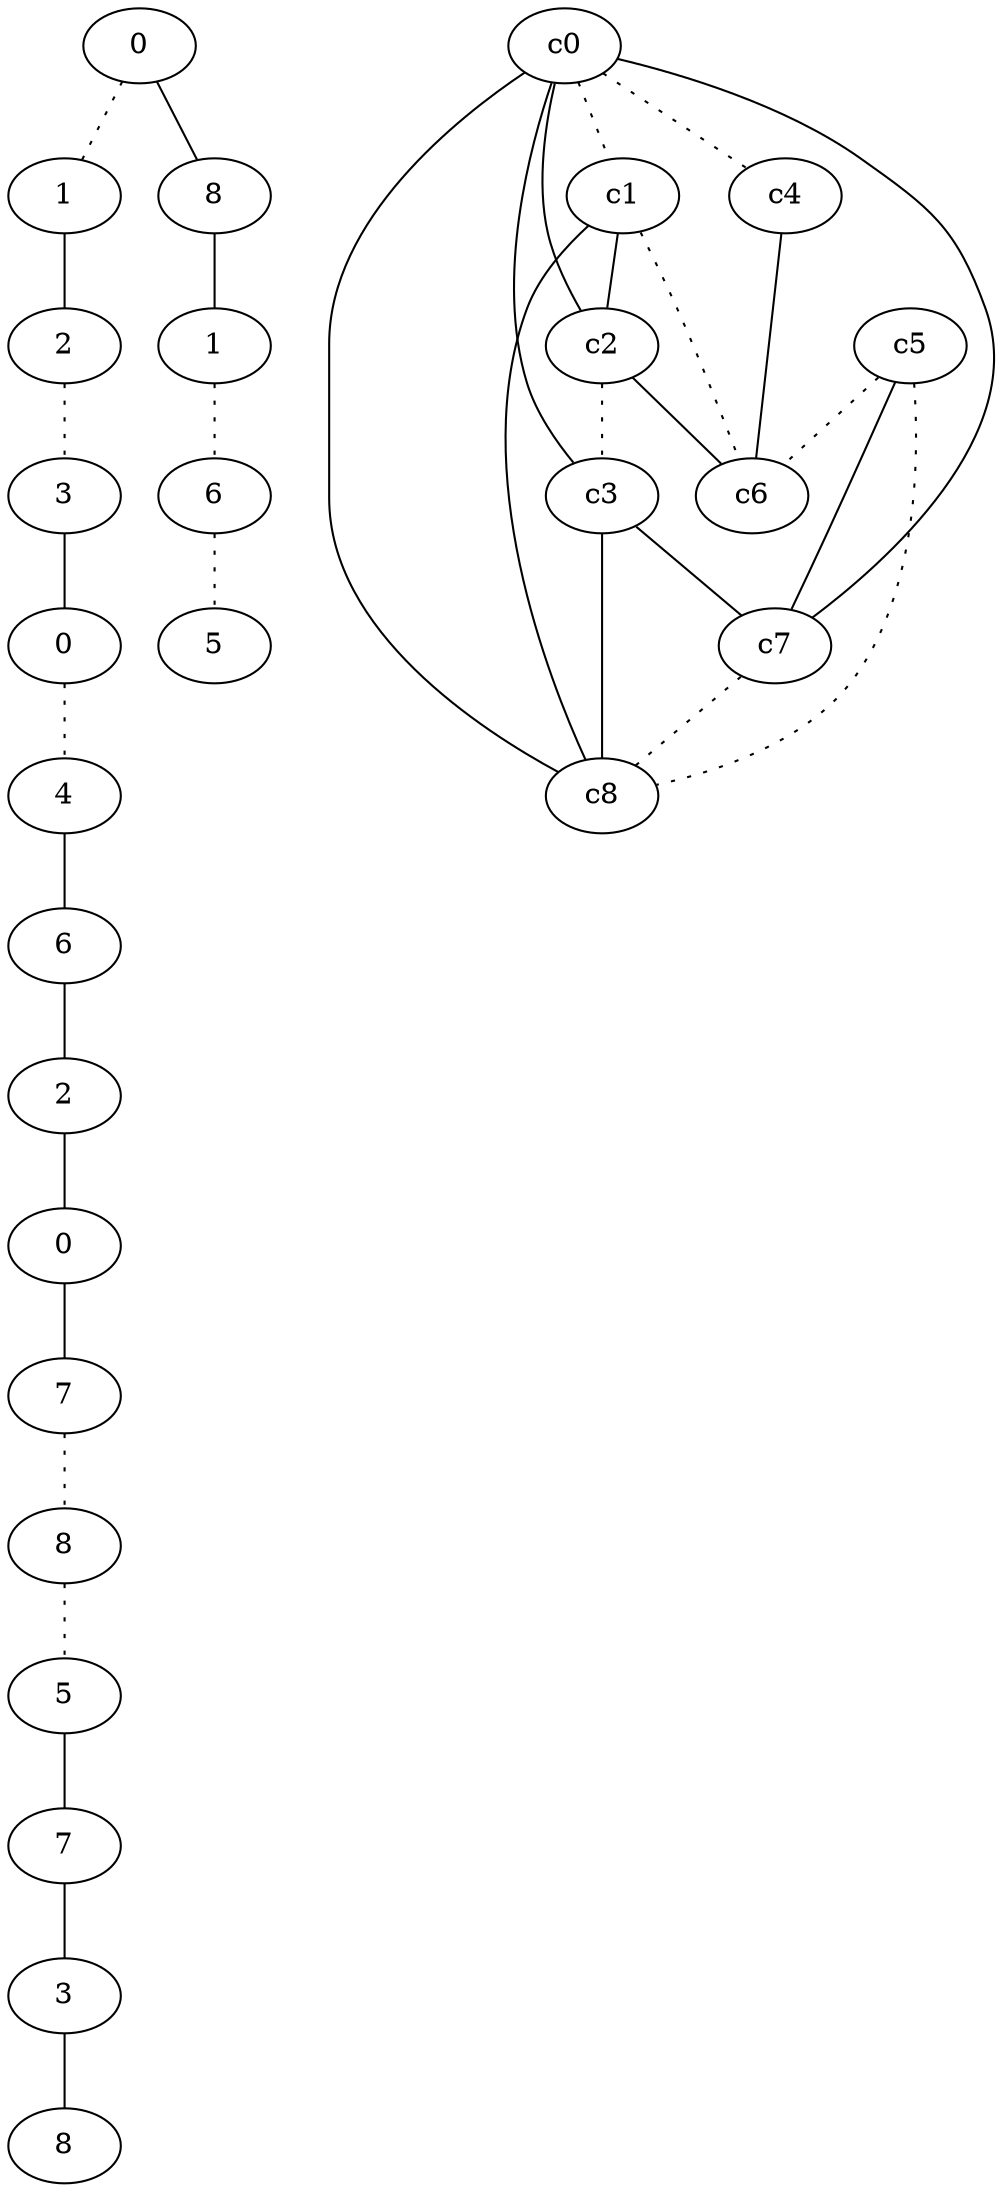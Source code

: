 graph {
a0[label=0];
a1[label=1];
a2[label=2];
a3[label=3];
a4[label=0];
a5[label=4];
a6[label=6];
a7[label=2];
a8[label=0];
a9[label=7];
a10[label=8];
a11[label=5];
a12[label=7];
a13[label=3];
a14[label=8];
a15[label=8];
a16[label=1];
a17[label=6];
a18[label=5];
a0 -- a1 [style=dotted];
a0 -- a15;
a1 -- a2;
a2 -- a3 [style=dotted];
a3 -- a4;
a4 -- a5 [style=dotted];
a5 -- a6;
a6 -- a7;
a7 -- a8;
a8 -- a9;
a9 -- a10 [style=dotted];
a10 -- a11 [style=dotted];
a11 -- a12;
a12 -- a13;
a13 -- a14;
a15 -- a16;
a16 -- a17 [style=dotted];
a17 -- a18 [style=dotted];
c0 -- c1 [style=dotted];
c0 -- c2;
c0 -- c3;
c0 -- c4 [style=dotted];
c0 -- c7;
c0 -- c8;
c1 -- c2;
c1 -- c6 [style=dotted];
c1 -- c8;
c2 -- c3 [style=dotted];
c2 -- c6;
c3 -- c7;
c3 -- c8;
c4 -- c6;
c5 -- c6 [style=dotted];
c5 -- c7;
c5 -- c8 [style=dotted];
c7 -- c8 [style=dotted];
}
